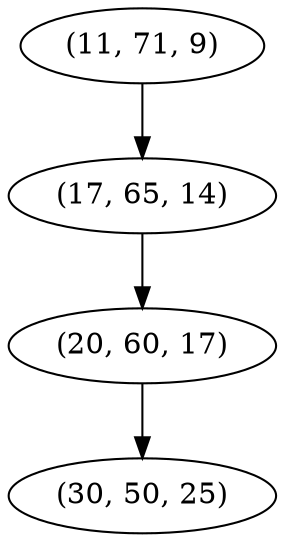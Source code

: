 digraph tree {
    "(11, 71, 9)";
    "(17, 65, 14)";
    "(20, 60, 17)";
    "(30, 50, 25)";
    "(11, 71, 9)" -> "(17, 65, 14)";
    "(17, 65, 14)" -> "(20, 60, 17)";
    "(20, 60, 17)" -> "(30, 50, 25)";
}
